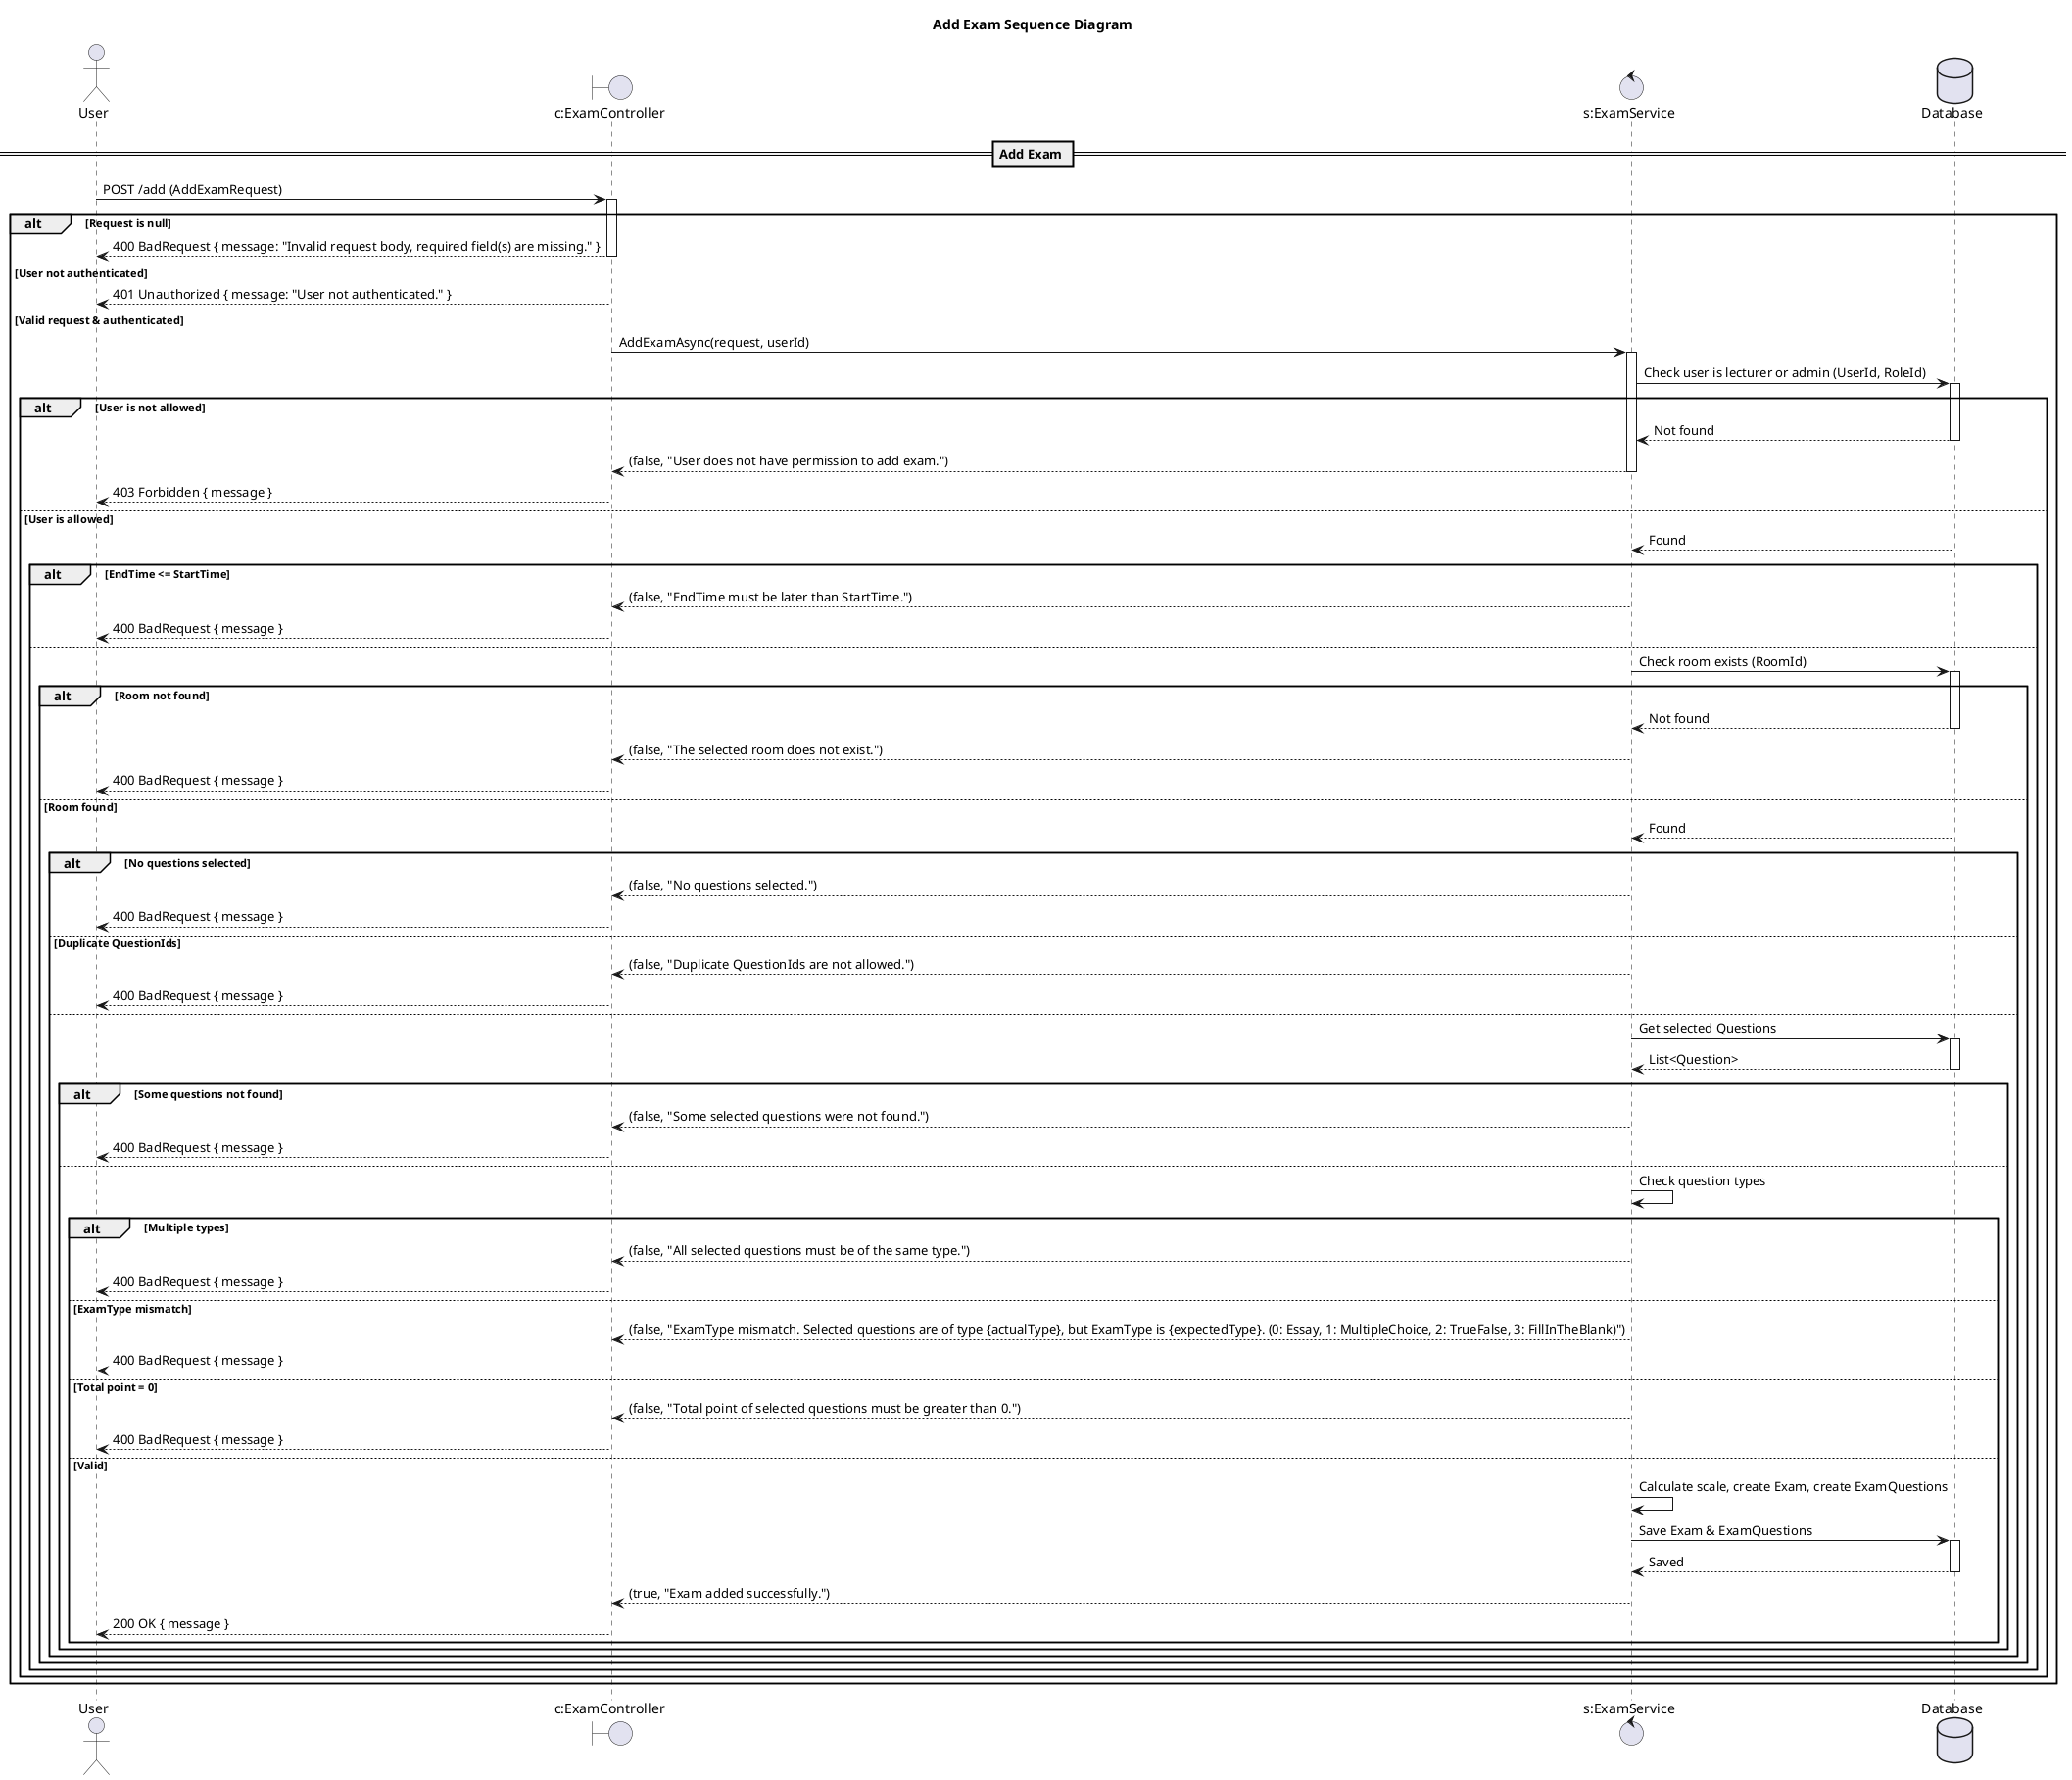 @startuml

title Add Exam Sequence Diagram

actor "User" as Client
boundary "c:ExamController" as Controller
control "s:ExamService" as Service
database "Database" as DB

== Add Exam ==

Client -> Controller: POST /add (AddExamRequest)
activate Controller

alt Request is null
    Controller --> Client: 400 BadRequest { message: "Invalid request body, required field(s) are missing." }
    deactivate Controller
else User not authenticated
    Controller --> Client: 401 Unauthorized { message: "User not authenticated." }
    deactivate Controller
else Valid request & authenticated
    Controller -> Service: AddExamAsync(request, userId)
    activate Service

    Service -> DB: Check user is lecturer or admin (UserId, RoleId)
    activate DB
    alt User is not allowed
        DB --> Service: Not found
        deactivate DB
        Service --> Controller: (false, "User does not have permission to add exam.")
        deactivate Service
        Controller --> Client: 403 Forbidden { message }
        deactivate Controller
    else User is allowed
        DB --> Service: Found
        deactivate DB

        alt EndTime <= StartTime
            Service --> Controller: (false, "EndTime must be later than StartTime.")
            deactivate Service
            Controller --> Client: 400 BadRequest { message }
            deactivate Controller
        else
            Service -> DB: Check room exists (RoomId)
            activate DB
            alt Room not found
                DB --> Service: Not found
                deactivate DB
                Service --> Controller: (false, "The selected room does not exist.")
                deactivate Service
                Controller --> Client: 400 BadRequest { message }
                deactivate Controller
            else Room found
                DB --> Service: Found
                deactivate DB

                alt No questions selected
                    Service --> Controller: (false, "No questions selected.")
                    deactivate Service
                    Controller --> Client: 400 BadRequest { message }
                    deactivate Controller
                else Duplicate QuestionIds
                    Service --> Controller: (false, "Duplicate QuestionIds are not allowed.")
                    deactivate Service
                    Controller --> Client: 400 BadRequest { message }
                    deactivate Controller
                else
                    Service -> DB: Get selected Questions
                    activate DB
                    DB --> Service: List<Question>
                    deactivate DB

                    alt Some questions not found
                        Service --> Controller: (false, "Some selected questions were not found.")
                        deactivate Service
                        Controller --> Client: 400 BadRequest { message }
                        deactivate Controller
                    else
                        Service -> Service: Check question types
                        alt Multiple types
                            Service --> Controller: (false, "All selected questions must be of the same type.")
                            deactivate Service
                            Controller --> Client: 400 BadRequest { message }
                            deactivate Controller
                        else ExamType mismatch
                            Service --> Controller: (false, "ExamType mismatch. Selected questions are of type {actualType}, but ExamType is {expectedType}. (0: Essay, 1: MultipleChoice, 2: TrueFalse, 3: FillInTheBlank)")
                            deactivate Service
                            Controller --> Client: 400 BadRequest { message }
                            deactivate Controller
                        else Total point = 0
                            Service --> Controller: (false, "Total point of selected questions must be greater than 0.")
                            deactivate Service
                            Controller --> Client: 400 BadRequest { message }
                            deactivate Controller
                        else Valid
                            Service -> Service: Calculate scale, create Exam, create ExamQuestions
                            Service -> DB: Save Exam & ExamQuestions
                            activate DB
                            DB --> Service: Saved
                            deactivate DB
                            Service --> Controller: (true, "Exam added successfully.")
                            deactivate Service
                            Controller --> Client: 200 OK { message }
                            deactivate Controller
                        end alt
                    end alt
                end alt
            end alt
        end alt
    end alt
end alt

@enduml 